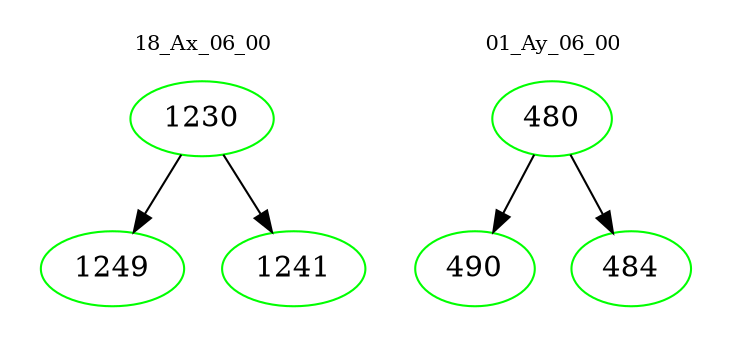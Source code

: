 digraph{
subgraph cluster_0 {
color = white
label = "18_Ax_06_00";
fontsize=10;
T0_1230 [label="1230", color="green"]
T0_1230 -> T0_1249 [color="black"]
T0_1249 [label="1249", color="green"]
T0_1230 -> T0_1241 [color="black"]
T0_1241 [label="1241", color="green"]
}
subgraph cluster_1 {
color = white
label = "01_Ay_06_00";
fontsize=10;
T1_480 [label="480", color="green"]
T1_480 -> T1_490 [color="black"]
T1_490 [label="490", color="green"]
T1_480 -> T1_484 [color="black"]
T1_484 [label="484", color="green"]
}
}
